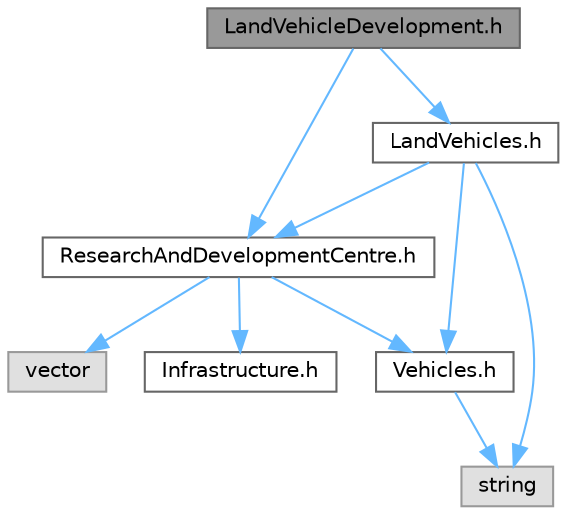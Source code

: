 digraph "LandVehicleDevelopment.h"
{
 // LATEX_PDF_SIZE
  bgcolor="transparent";
  edge [fontname=Helvetica,fontsize=10,labelfontname=Helvetica,labelfontsize=10];
  node [fontname=Helvetica,fontsize=10,shape=box,height=0.2,width=0.4];
  Node1 [label="LandVehicleDevelopment.h",height=0.2,width=0.4,color="gray40", fillcolor="grey60", style="filled", fontcolor="black",tooltip=" "];
  Node1 -> Node2 [color="steelblue1",style="solid"];
  Node2 [label="ResearchAndDevelopmentCentre.h",height=0.2,width=0.4,color="grey40", fillcolor="white", style="filled",URL="$_research_and_development_centre_8h.html",tooltip=" "];
  Node2 -> Node3 [color="steelblue1",style="solid"];
  Node3 [label="vector",height=0.2,width=0.4,color="grey60", fillcolor="#E0E0E0", style="filled",tooltip=" "];
  Node2 -> Node4 [color="steelblue1",style="solid"];
  Node4 [label="Infrastructure.h",height=0.2,width=0.4,color="grey40", fillcolor="white", style="filled",URL="$_infrastructure_8h.html",tooltip=" "];
  Node2 -> Node5 [color="steelblue1",style="solid"];
  Node5 [label="Vehicles.h",height=0.2,width=0.4,color="grey40", fillcolor="white", style="filled",URL="$_vehicles_8h.html",tooltip=" "];
  Node5 -> Node6 [color="steelblue1",style="solid"];
  Node6 [label="string",height=0.2,width=0.4,color="grey60", fillcolor="#E0E0E0", style="filled",tooltip=" "];
  Node1 -> Node7 [color="steelblue1",style="solid"];
  Node7 [label="LandVehicles.h",height=0.2,width=0.4,color="grey40", fillcolor="white", style="filled",URL="$_land_vehicles_8h.html",tooltip=" "];
  Node7 -> Node6 [color="steelblue1",style="solid"];
  Node7 -> Node5 [color="steelblue1",style="solid"];
  Node7 -> Node2 [color="steelblue1",style="solid"];
}
